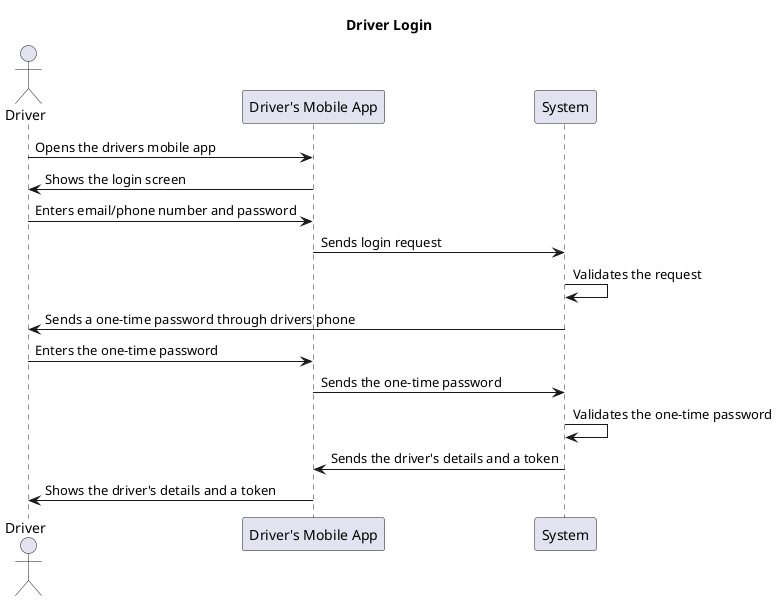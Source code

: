 @startuml

title "Driver Login"

actor Driver as D

participant "Driver's Mobile App" as App
participant "System" as Sys

D -> App: Opens the drivers mobile app
App -> D: Shows the login screen
D -> App: Enters email/phone number and password
App -> Sys: Sends login request
Sys -> Sys: Validates the request
Sys -> D: Sends a one-time password through drivers phone
D -> App: Enters the one-time password
App -> Sys: Sends the one-time password
Sys -> Sys: Validates the one-time password
Sys -> App: Sends the driver's details and a token
App -> D: Shows the driver's details and a token

@enduml
